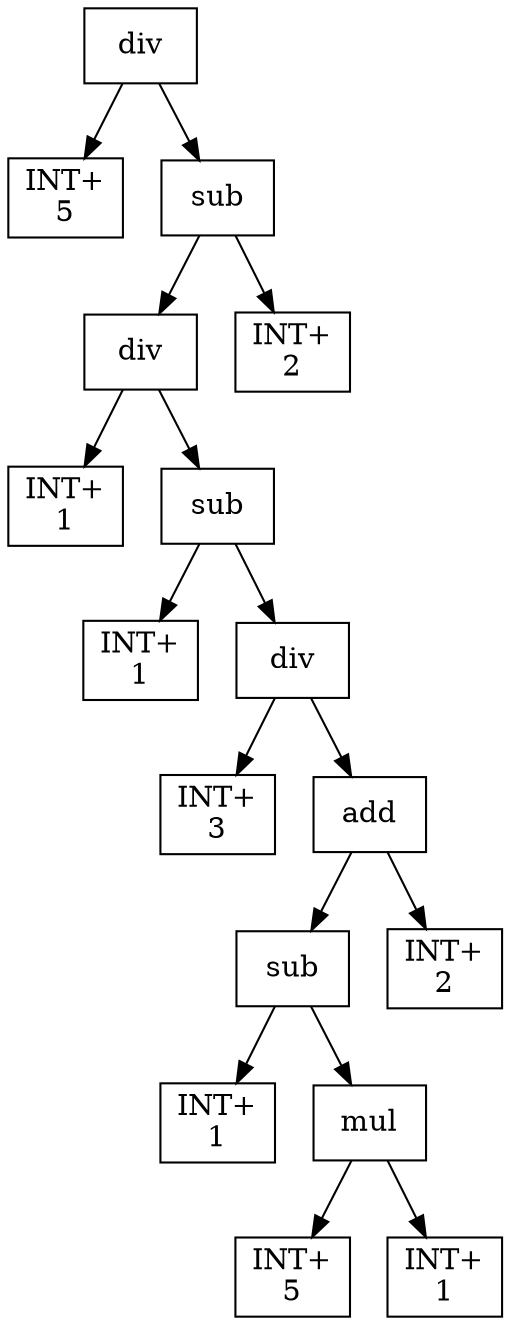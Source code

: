 digraph expr {
  node [shape=box];
  n1 [label="div"];
  n2 [label="INT+\n5"];
  n3 [label="sub"];
  n4 [label="div"];
  n5 [label="INT+\n1"];
  n6 [label="sub"];
  n7 [label="INT+\n1"];
  n8 [label="div"];
  n9 [label="INT+\n3"];
  n10 [label="add"];
  n11 [label="sub"];
  n12 [label="INT+\n1"];
  n13 [label="mul"];
  n14 [label="INT+\n5"];
  n15 [label="INT+\n1"];
  n13 -> n14;
  n13 -> n15;
  n11 -> n12;
  n11 -> n13;
  n16 [label="INT+\n2"];
  n10 -> n11;
  n10 -> n16;
  n8 -> n9;
  n8 -> n10;
  n6 -> n7;
  n6 -> n8;
  n4 -> n5;
  n4 -> n6;
  n17 [label="INT+\n2"];
  n3 -> n4;
  n3 -> n17;
  n1 -> n2;
  n1 -> n3;
}